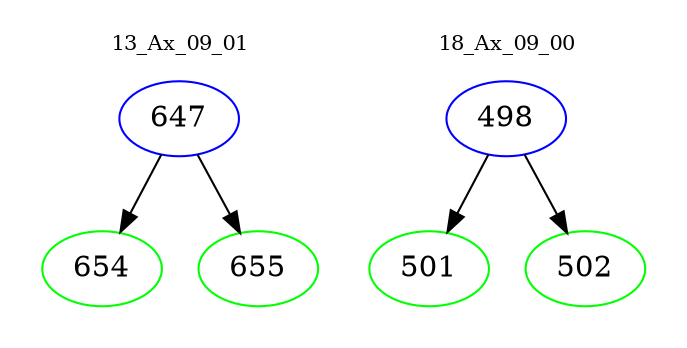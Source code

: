 digraph{
subgraph cluster_0 {
color = white
label = "13_Ax_09_01";
fontsize=10;
T0_647 [label="647", color="blue"]
T0_647 -> T0_654 [color="black"]
T0_654 [label="654", color="green"]
T0_647 -> T0_655 [color="black"]
T0_655 [label="655", color="green"]
}
subgraph cluster_1 {
color = white
label = "18_Ax_09_00";
fontsize=10;
T1_498 [label="498", color="blue"]
T1_498 -> T1_501 [color="black"]
T1_501 [label="501", color="green"]
T1_498 -> T1_502 [color="black"]
T1_502 [label="502", color="green"]
}
}
